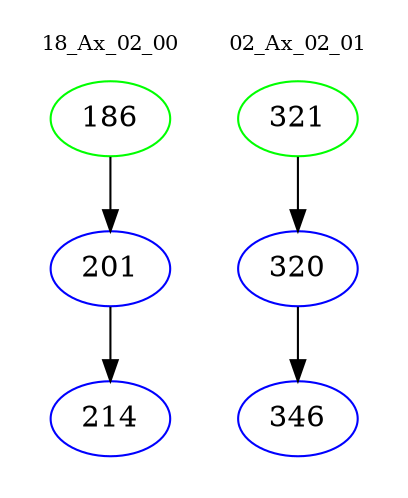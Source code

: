 digraph{
subgraph cluster_0 {
color = white
label = "18_Ax_02_00";
fontsize=10;
T0_186 [label="186", color="green"]
T0_186 -> T0_201 [color="black"]
T0_201 [label="201", color="blue"]
T0_201 -> T0_214 [color="black"]
T0_214 [label="214", color="blue"]
}
subgraph cluster_1 {
color = white
label = "02_Ax_02_01";
fontsize=10;
T1_321 [label="321", color="green"]
T1_321 -> T1_320 [color="black"]
T1_320 [label="320", color="blue"]
T1_320 -> T1_346 [color="black"]
T1_346 [label="346", color="blue"]
}
}
